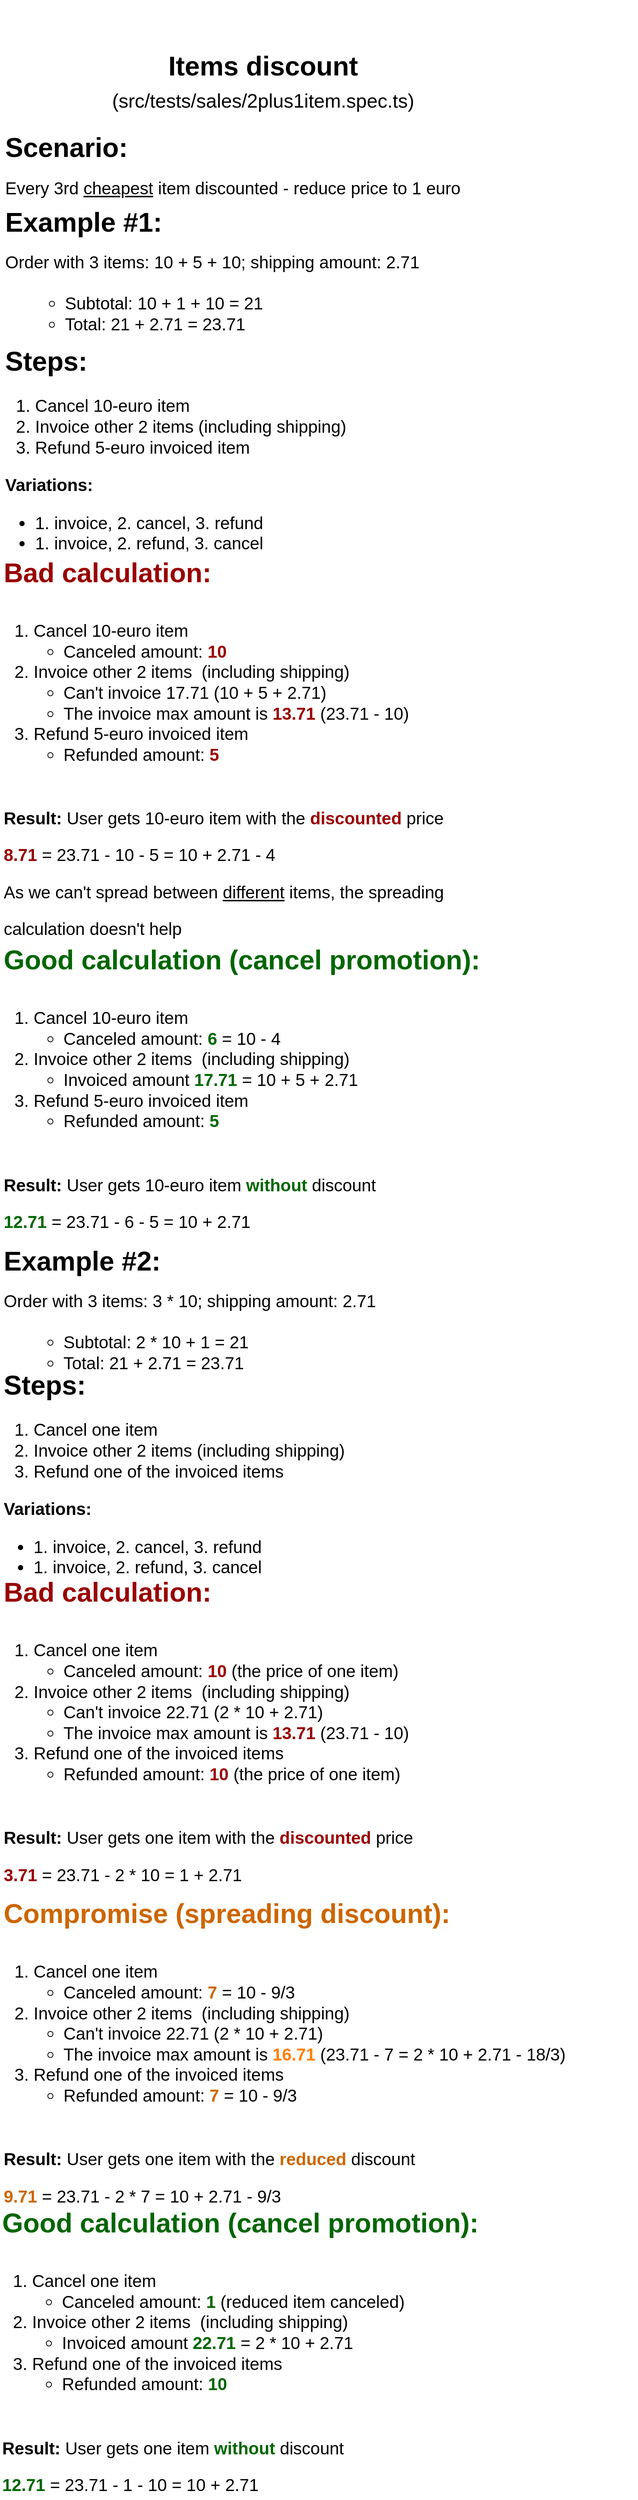 <mxfile version="14.6.0" type="google"><diagram id="Dw0f3sLwTp1AlcfdobD1" name="Page-1"><mxGraphModel dx="1422" dy="648" grid="1" gridSize="10" guides="1" tooltips="1" connect="1" arrows="1" fold="1" page="1" pageScale="1" pageWidth="850" pageHeight="1100" math="0" shadow="0"><root><mxCell id="0"/><mxCell id="1" parent="0"/><mxCell id="sd0_lOsxQdMhjM6yArMo-1" value="&lt;b&gt;Items discount&lt;/b&gt;&lt;br&gt;&lt;font style=&quot;font-size: 26px&quot;&gt;(src/tests/sales/2plus1item.spec.ts)&lt;/font&gt;" style="shape=image;html=1;verticalAlign=top;verticalLabelPosition=bottom;labelBackgroundColor=#ffffff;imageAspect=0;aspect=fixed;image=https://cdn0.iconfinder.com/data/icons/containers/128/palet02.png;fontSize=36;" vertex="1" parent="1"><mxGeometry x="398.003" y="20" width="54.106" height="54.106" as="geometry"/></mxCell><mxCell id="sd0_lOsxQdMhjM6yArMo-2" value="" style="shape=image;html=1;verticalAlign=top;verticalLabelPosition=bottom;labelBackgroundColor=#ffffff;imageAspect=0;aspect=fixed;image=https://cdn4.iconfinder.com/data/icons/PLASTICXP/accounting/png/128/weight.png;fontSize=36;" vertex="1" parent="1"><mxGeometry x="470" y="14.11" width="60" height="60" as="geometry"/></mxCell><mxCell id="sd0_lOsxQdMhjM6yArMo-3" value="&lt;b&gt;&lt;font style=&quot;font-size: 36px&quot;&gt;Scenario:&lt;/font&gt;&lt;/b&gt;&lt;br&gt;&lt;span style=&quot;font-size: 23px&quot;&gt;Every 3rd &lt;u&gt;cheapest&lt;/u&gt; item discounted - reduce price to 1 euro&lt;/span&gt;" style="text;html=1;strokeColor=none;fillColor=none;align=left;verticalAlign=middle;whiteSpace=wrap;rounded=0;fontSize=41;" vertex="1" parent="1"><mxGeometry x="77.5" y="180" width="650" height="110" as="geometry"/></mxCell><mxCell id="sd0_lOsxQdMhjM6yArMo-4" value="&lt;b&gt;&lt;font style=&quot;font-size: 36px&quot;&gt;Example #1:&lt;/font&gt;&lt;/b&gt;&lt;br&gt;&lt;span style=&quot;font-size: 23px&quot;&gt;Order with 3 items: 10 + 5 + 10; shipping amount: 2.71&lt;/span&gt;&lt;br&gt;&lt;ol style=&quot;font-size: 23px&quot;&gt;&lt;ul&gt;&lt;li&gt;Subtotal:&amp;nbsp;10 + 1 + 10 = 21&lt;/li&gt;&lt;li&gt;Total: 21 + 2.71 = 23.71&lt;/li&gt;&lt;/ul&gt;&lt;/ol&gt;" style="text;html=1;strokeColor=none;fillColor=none;align=left;verticalAlign=middle;whiteSpace=wrap;rounded=0;fontSize=41;" vertex="1" parent="1"><mxGeometry x="77.5" y="290" width="650" height="190" as="geometry"/></mxCell><mxCell id="sd0_lOsxQdMhjM6yArMo-5" value="&lt;b&gt;&lt;font style=&quot;font-size: 36px&quot;&gt;Steps:&lt;/font&gt;&lt;/b&gt;&lt;br&gt;&lt;font style=&quot;font-size: 23px&quot;&gt;&lt;ol&gt;&lt;li&gt;&lt;span&gt;Cancel 10-euro item&lt;/span&gt;&lt;br&gt;&lt;/li&gt;&lt;li&gt;&lt;font style=&quot;font-size: 23px&quot;&gt;Invoice other 2 items (including shipping)&lt;/font&gt;&lt;/li&gt;&lt;li&gt;&lt;font style=&quot;font-size: 23px&quot;&gt;Refund 5-euro invoiced item&lt;/font&gt;&lt;/li&gt;&lt;/ol&gt;&lt;div&gt;&lt;b&gt;Variations:&lt;/b&gt;&lt;/div&gt;&lt;div&gt;&lt;ul&gt;&lt;li&gt;1. invoice, 2. cancel, 3. refund&lt;/li&gt;&lt;li&gt;1. invoice, 2. refund, 3. cancel&lt;/li&gt;&lt;/ul&gt;&lt;/div&gt;&lt;/font&gt;" style="text;html=1;strokeColor=none;fillColor=none;align=left;verticalAlign=middle;whiteSpace=wrap;rounded=0;fontSize=41;" vertex="1" parent="1"><mxGeometry x="77.5" y="480" width="650" height="290" as="geometry"/></mxCell><mxCell id="sd0_lOsxQdMhjM6yArMo-7" value="&lt;b&gt;&lt;font style=&quot;font-size: 36px&quot; color=&quot;#990000&quot;&gt;Bad calculation:&lt;/font&gt;&lt;/b&gt;&lt;br&gt;&lt;font&gt;&lt;ol&gt;&lt;li style=&quot;font-size: 23px&quot;&gt;Cancel 10-euro item&lt;br&gt;&lt;/li&gt;&lt;ul style=&quot;font-size: 23px&quot;&gt;&lt;li&gt;Canceled amount: &lt;b&gt;&lt;font color=&quot;#990000&quot;&gt;10&lt;/font&gt;&lt;/b&gt;&lt;/li&gt;&lt;/ul&gt;&lt;li style=&quot;font-size: 23px&quot;&gt;&lt;font style=&quot;font-size: 23px&quot;&gt;Invoice other 2 items&amp;nbsp;&lt;/font&gt;&amp;nbsp;(including shipping)&lt;/li&gt;&lt;ul style=&quot;font-size: 23px&quot;&gt;&lt;li&gt;&lt;font style=&quot;font-size: 23px&quot;&gt;Can't invoice 17.71 (10 + 5 + 2.71)&lt;/font&gt;&lt;/li&gt;&lt;li&gt;&lt;font style=&quot;font-size: 23px&quot;&gt;The invoice max amount is &lt;b&gt;&lt;font color=&quot;#990000&quot;&gt;13.71&lt;/font&gt;&lt;/b&gt;&amp;nbsp;(23.71 - 10)&lt;/font&gt;&lt;/li&gt;&lt;/ul&gt;&lt;li style=&quot;font-size: 23px&quot;&gt;&lt;font style=&quot;font-size: 23px&quot;&gt;Refund 5-euro invoiced item&lt;/font&gt;&lt;/li&gt;&lt;ul style=&quot;font-size: 23px&quot;&gt;&lt;li&gt;&lt;font style=&quot;font-size: 23px&quot;&gt;Refunded amount: &lt;b&gt;&lt;font color=&quot;#990000&quot;&gt;5&lt;/font&gt;&lt;/b&gt;&lt;/font&gt;&lt;/li&gt;&lt;/ul&gt;&lt;/ol&gt;&lt;span style=&quot;font-size: 23px&quot;&gt;&lt;b&gt;Result:&lt;/b&gt; User gets 10-euro item with the &lt;b&gt;&lt;font color=&quot;#990000&quot;&gt;discounted&lt;/font&gt;&lt;/b&gt; price&lt;br&gt;&lt;b&gt;&lt;font color=&quot;#990000&quot;&gt;8.71&lt;/font&gt;&lt;/b&gt; = 23.71 - 10 - 5 = 10 + 2.71 - 4&lt;br&gt;&lt;/span&gt;&lt;span style=&quot;font-size: 23px&quot;&gt;As we can't spread between &lt;u&gt;different&lt;/u&gt; items, the spreading calculation doesn't help&lt;br&gt;&lt;/span&gt;&lt;/font&gt;" style="text;html=1;strokeColor=none;fillColor=none;align=left;verticalAlign=middle;whiteSpace=wrap;rounded=0;fontSize=41;" vertex="1" parent="1"><mxGeometry x="76.25" y="760" width="650" height="510" as="geometry"/></mxCell><mxCell id="sd0_lOsxQdMhjM6yArMo-9" value="&lt;b&gt;&lt;font style=&quot;font-size: 36px&quot; color=&quot;#006600&quot;&gt;Good calculation (cancel promotion):&lt;/font&gt;&lt;/b&gt;&lt;br&gt;&lt;font&gt;&lt;ol&gt;&lt;li style=&quot;font-size: 23px&quot;&gt;Cancel 10-euro item&lt;br&gt;&lt;/li&gt;&lt;ul style=&quot;font-size: 23px&quot;&gt;&lt;li&gt;Canceled amount: &lt;b&gt;&lt;font color=&quot;#006600&quot;&gt;6&lt;/font&gt;&lt;/b&gt; = 10 - 4&lt;/li&gt;&lt;/ul&gt;&lt;li style=&quot;font-size: 23px&quot;&gt;&lt;font style=&quot;font-size: 23px&quot;&gt;Invoice other 2 items&amp;nbsp;&lt;/font&gt;&amp;nbsp;(including shipping)&lt;/li&gt;&lt;ul style=&quot;font-size: 23px&quot;&gt;&lt;li&gt;&lt;font style=&quot;font-size: 23px&quot;&gt;Invoiced amount &lt;b&gt;&lt;font color=&quot;#006600&quot;&gt;17.71&lt;/font&gt;&lt;/b&gt; = 10 + 5 + 2.71&lt;/font&gt;&lt;/li&gt;&lt;/ul&gt;&lt;li style=&quot;font-size: 23px&quot;&gt;Refund 5-euro invoiced item&lt;/li&gt;&lt;ul style=&quot;font-size: 23px&quot;&gt;&lt;li&gt;&lt;font style=&quot;font-size: 23px&quot;&gt;Refunded amount:&amp;nbsp;&lt;/font&gt;&lt;b&gt;&lt;font color=&quot;#006600&quot;&gt;5&lt;/font&gt;&lt;/b&gt;&lt;/li&gt;&lt;/ul&gt;&lt;/ol&gt;&lt;span style=&quot;font-size: 23px&quot;&gt;&lt;b&gt;Result:&lt;/b&gt;&amp;nbsp;&lt;/span&gt;&lt;span style=&quot;font-size: 23px&quot;&gt;User gets 10-euro item&lt;/span&gt;&lt;span style=&quot;font-size: 23px&quot;&gt;&amp;nbsp;&lt;b&gt;&lt;font color=&quot;#006600&quot;&gt;without&lt;/font&gt;&lt;/b&gt; discount&lt;br&gt;&lt;b&gt;&lt;font color=&quot;#006600&quot;&gt;12.71&lt;/font&gt;&lt;/b&gt;&amp;nbsp;= 23.71 - 6 - 5 = 10 + 2.71&lt;/span&gt;&lt;span style=&quot;font-size: 23px&quot;&gt;&lt;br&gt;&lt;/span&gt;&lt;/font&gt;" style="text;html=1;strokeColor=none;fillColor=none;align=left;verticalAlign=middle;whiteSpace=wrap;rounded=0;fontSize=41;" vertex="1" parent="1"><mxGeometry x="76.25" y="1280" width="652.5" height="380" as="geometry"/></mxCell><mxCell id="sd0_lOsxQdMhjM6yArMo-10" value="&lt;b&gt;&lt;font style=&quot;font-size: 36px&quot;&gt;Example #2:&lt;/font&gt;&lt;/b&gt;&lt;br&gt;&lt;span style=&quot;font-size: 23px&quot;&gt;Order with 3 items: 3 * 10; shipping amount: 2.71&lt;/span&gt;&lt;br&gt;&lt;ol style=&quot;font-size: 23px&quot;&gt;&lt;ul&gt;&lt;li&gt;Subtotal: 2 * 10 + 1 = 21&lt;/li&gt;&lt;li&gt;Total: 21 + 2.71 = 23.71&lt;/li&gt;&lt;/ul&gt;&lt;/ol&gt;" style="text;html=1;strokeColor=none;fillColor=none;align=left;verticalAlign=middle;whiteSpace=wrap;rounded=0;fontSize=41;" vertex="1" parent="1"><mxGeometry x="76.25" y="1680" width="650" height="190" as="geometry"/></mxCell><mxCell id="sd0_lOsxQdMhjM6yArMo-12" value="&lt;b&gt;&lt;font style=&quot;font-size: 36px&quot;&gt;Steps:&lt;/font&gt;&lt;/b&gt;&lt;br&gt;&lt;font style=&quot;font-size: 23px&quot;&gt;&lt;ol&gt;&lt;li&gt;&lt;span&gt;Cancel one item&lt;/span&gt;&lt;br&gt;&lt;/li&gt;&lt;li&gt;&lt;font style=&quot;font-size: 23px&quot;&gt;Invoice other 2 items (including shipping)&lt;/font&gt;&lt;/li&gt;&lt;li&gt;&lt;font style=&quot;font-size: 23px&quot;&gt;Refund one of the invoiced items&lt;/font&gt;&lt;/li&gt;&lt;/ol&gt;&lt;div&gt;&lt;div&gt;&lt;b&gt;Variations:&lt;/b&gt;&lt;/div&gt;&lt;div&gt;&lt;ul&gt;&lt;li&gt;1. invoice, 2. cancel, 3. refund&lt;/li&gt;&lt;li&gt;1. invoice, 2. refund, 3. cancel&lt;/li&gt;&lt;/ul&gt;&lt;/div&gt;&lt;/div&gt;&lt;/font&gt;" style="text;html=1;strokeColor=none;fillColor=none;align=left;verticalAlign=middle;whiteSpace=wrap;rounded=0;fontSize=41;" vertex="1" parent="1"><mxGeometry x="76.25" y="1850" width="650" height="290" as="geometry"/></mxCell><mxCell id="sd0_lOsxQdMhjM6yArMo-13" value="&lt;b&gt;&lt;font style=&quot;font-size: 36px&quot; color=&quot;#990000&quot;&gt;Bad calculation:&lt;/font&gt;&lt;/b&gt;&lt;br&gt;&lt;font&gt;&lt;ol&gt;&lt;li style=&quot;font-size: 23px&quot;&gt;&lt;span&gt;Cancel one item&lt;/span&gt;&lt;br&gt;&lt;/li&gt;&lt;ul style=&quot;font-size: 23px&quot;&gt;&lt;li&gt;Canceled amount: &lt;b&gt;&lt;font color=&quot;#990000&quot;&gt;10&lt;/font&gt;&lt;/b&gt; (the price of one item)&lt;/li&gt;&lt;/ul&gt;&lt;li style=&quot;font-size: 23px&quot;&gt;&lt;font style=&quot;font-size: 23px&quot;&gt;Invoice other 2 items&amp;nbsp;&lt;/font&gt;&amp;nbsp;(including shipping)&lt;/li&gt;&lt;ul style=&quot;font-size: 23px&quot;&gt;&lt;li&gt;&lt;font style=&quot;font-size: 23px&quot;&gt;Can't invoice 22.71 (2 * 10 + 2.71)&lt;/font&gt;&lt;/li&gt;&lt;li&gt;&lt;font style=&quot;font-size: 23px&quot;&gt;The invoice max amount is &lt;b&gt;&lt;font color=&quot;#990000&quot;&gt;13.71&lt;/font&gt;&lt;/b&gt; (23.71 - 10)&lt;/font&gt;&lt;/li&gt;&lt;/ul&gt;&lt;li style=&quot;font-size: 23px&quot;&gt;&lt;font style=&quot;font-size: 23px&quot;&gt;Refund one of the invoiced items&lt;/font&gt;&lt;/li&gt;&lt;ul style=&quot;font-size: 23px&quot;&gt;&lt;li&gt;&lt;font style=&quot;font-size: 23px&quot;&gt;Refunded amount: &lt;b&gt;&lt;font color=&quot;#990000&quot;&gt;10&lt;/font&gt;&lt;/b&gt; (the price of one item)&lt;/font&gt;&lt;/li&gt;&lt;/ul&gt;&lt;/ol&gt;&lt;span style=&quot;font-size: 23px&quot;&gt;&lt;b&gt;Result:&lt;/b&gt; User gets one item with the &lt;b&gt;&lt;font color=&quot;#990000&quot;&gt;discounted&lt;/font&gt;&lt;/b&gt; price&lt;br&gt;&lt;b&gt;&lt;font color=&quot;#990000&quot;&gt;3.71&lt;/font&gt;&lt;/b&gt; = 23.71 - 2 * 10 = 1 + 2.71&lt;/span&gt;&lt;span style=&quot;font-size: 23px&quot;&gt;&lt;br&gt;&lt;/span&gt;&lt;/font&gt;" style="text;html=1;strokeColor=none;fillColor=none;align=left;verticalAlign=middle;whiteSpace=wrap;rounded=0;fontSize=41;" vertex="1" parent="1"><mxGeometry x="76.25" y="2120" width="650" height="420" as="geometry"/></mxCell><mxCell id="sd0_lOsxQdMhjM6yArMo-14" value="&lt;b&gt;&lt;font style=&quot;font-size: 36px&quot; color=&quot;#cc6600&quot;&gt;Compromise (spreading discount):&lt;/font&gt;&lt;/b&gt;&lt;br&gt;&lt;font&gt;&lt;ol&gt;&lt;li style=&quot;font-size: 23px&quot;&gt;&lt;span&gt;Cancel one item&lt;/span&gt;&lt;br&gt;&lt;/li&gt;&lt;ul style=&quot;font-size: 23px&quot;&gt;&lt;li&gt;Canceled amount: &lt;b&gt;&lt;font color=&quot;#cc6600&quot;&gt;7&lt;/font&gt;&lt;/b&gt;&amp;nbsp;= 10 - 9/3&lt;/li&gt;&lt;/ul&gt;&lt;li style=&quot;font-size: 23px&quot;&gt;&lt;font style=&quot;font-size: 23px&quot;&gt;Invoice other 2 items&amp;nbsp;&lt;/font&gt;&amp;nbsp;(including shipping)&lt;/li&gt;&lt;ul style=&quot;font-size: 23px&quot;&gt;&lt;li&gt;&lt;font style=&quot;font-size: 23px&quot;&gt;Can't invoice 22.71 (2 * 10 + 2.71)&lt;/font&gt;&lt;/li&gt;&lt;li&gt;&lt;font style=&quot;font-size: 23px&quot;&gt;The invoice max amount is &lt;b&gt;&lt;font color=&quot;#ff8000&quot;&gt;16.71&lt;/font&gt;&lt;/b&gt;&amp;nbsp;(23.71 - 7 = 2 * 10 + 2.71 - 18/3)&lt;/font&gt;&lt;/li&gt;&lt;/ul&gt;&lt;li style=&quot;font-size: 23px&quot;&gt;&lt;font style=&quot;font-size: 23px&quot;&gt;Refund one of the invoiced items&lt;/font&gt;&lt;/li&gt;&lt;ul style=&quot;font-size: 23px&quot;&gt;&lt;li&gt;&lt;font style=&quot;font-size: 23px&quot;&gt;Refunded amount:&amp;nbsp;&lt;/font&gt;&lt;b&gt;&lt;font color=&quot;#cc6600&quot;&gt;7&lt;/font&gt;&lt;/b&gt;&amp;nbsp;= 10 - 9/3&lt;/li&gt;&lt;/ul&gt;&lt;/ol&gt;&lt;span style=&quot;font-size: 23px&quot;&gt;&lt;b&gt;Result:&lt;/b&gt; User gets one item with the &lt;font color=&quot;#cc6600&quot;&gt;&lt;b&gt;reduced&lt;/b&gt;&lt;/font&gt; discount&lt;br&gt;&lt;b&gt;&lt;font color=&quot;#cc6600&quot;&gt;9.71&lt;/font&gt;&lt;/b&gt;&amp;nbsp;= 23.71 - 2 * 7 = 10 + 2.71 - 9/3&lt;/span&gt;&lt;span style=&quot;font-size: 23px&quot;&gt;&lt;br&gt;&lt;/span&gt;&lt;/font&gt;" style="text;html=1;strokeColor=none;fillColor=none;align=left;verticalAlign=middle;whiteSpace=wrap;rounded=0;fontSize=41;" vertex="1" parent="1"><mxGeometry x="76.25" y="2560" width="850" height="400" as="geometry"/></mxCell><mxCell id="sd0_lOsxQdMhjM6yArMo-15" value="&lt;b&gt;&lt;font style=&quot;font-size: 36px&quot; color=&quot;#006600&quot;&gt;Good calculation (cancel promotion):&lt;/font&gt;&lt;/b&gt;&lt;br&gt;&lt;font&gt;&lt;ol&gt;&lt;li style=&quot;font-size: 23px&quot;&gt;&lt;span&gt;Cancel one item&lt;/span&gt;&lt;br&gt;&lt;/li&gt;&lt;ul style=&quot;font-size: 23px&quot;&gt;&lt;li&gt;Canceled amount: &lt;b&gt;&lt;font color=&quot;#006600&quot;&gt;1&lt;/font&gt;&lt;/b&gt;&amp;nbsp;(reduced item canceled)&lt;/li&gt;&lt;/ul&gt;&lt;li style=&quot;font-size: 23px&quot;&gt;&lt;font style=&quot;font-size: 23px&quot;&gt;Invoice other 2 items&amp;nbsp;&lt;/font&gt;&amp;nbsp;(including shipping)&lt;/li&gt;&lt;ul style=&quot;font-size: 23px&quot;&gt;&lt;li&gt;&lt;font style=&quot;font-size: 23px&quot;&gt;Invoiced amount &lt;b&gt;&lt;font color=&quot;#006600&quot;&gt;22.71&lt;/font&gt;&lt;/b&gt; = 2 * 10 + 2.71&lt;/font&gt;&lt;/li&gt;&lt;/ul&gt;&lt;li style=&quot;font-size: 23px&quot;&gt;&lt;font style=&quot;font-size: 23px&quot;&gt;Refund one of the invoiced items&lt;/font&gt;&lt;/li&gt;&lt;ul style=&quot;font-size: 23px&quot;&gt;&lt;li&gt;&lt;font style=&quot;font-size: 23px&quot;&gt;Refunded amount:&amp;nbsp;&lt;/font&gt;&lt;b&gt;&lt;font color=&quot;#006600&quot;&gt;10&lt;/font&gt;&lt;/b&gt;&lt;/li&gt;&lt;/ul&gt;&lt;/ol&gt;&lt;span style=&quot;font-size: 23px&quot;&gt;&lt;b&gt;Result:&lt;/b&gt; User gets one item &lt;b&gt;&lt;font color=&quot;#006600&quot;&gt;without&lt;/font&gt;&lt;/b&gt; discount&lt;br&gt;&lt;b&gt;&lt;font color=&quot;#006600&quot;&gt;12.71&lt;/font&gt;&lt;/b&gt;&amp;nbsp;= 23.71 - 1 - 10 = 10 + 2.71&lt;/span&gt;&lt;span style=&quot;font-size: 23px&quot;&gt;&lt;br&gt;&lt;/span&gt;&lt;/font&gt;" style="text;html=1;strokeColor=none;fillColor=none;align=left;verticalAlign=middle;whiteSpace=wrap;rounded=0;fontSize=41;" vertex="1" parent="1"><mxGeometry x="73.75" y="2970" width="850" height="380" as="geometry"/></mxCell></root></mxGraphModel></diagram></mxfile>